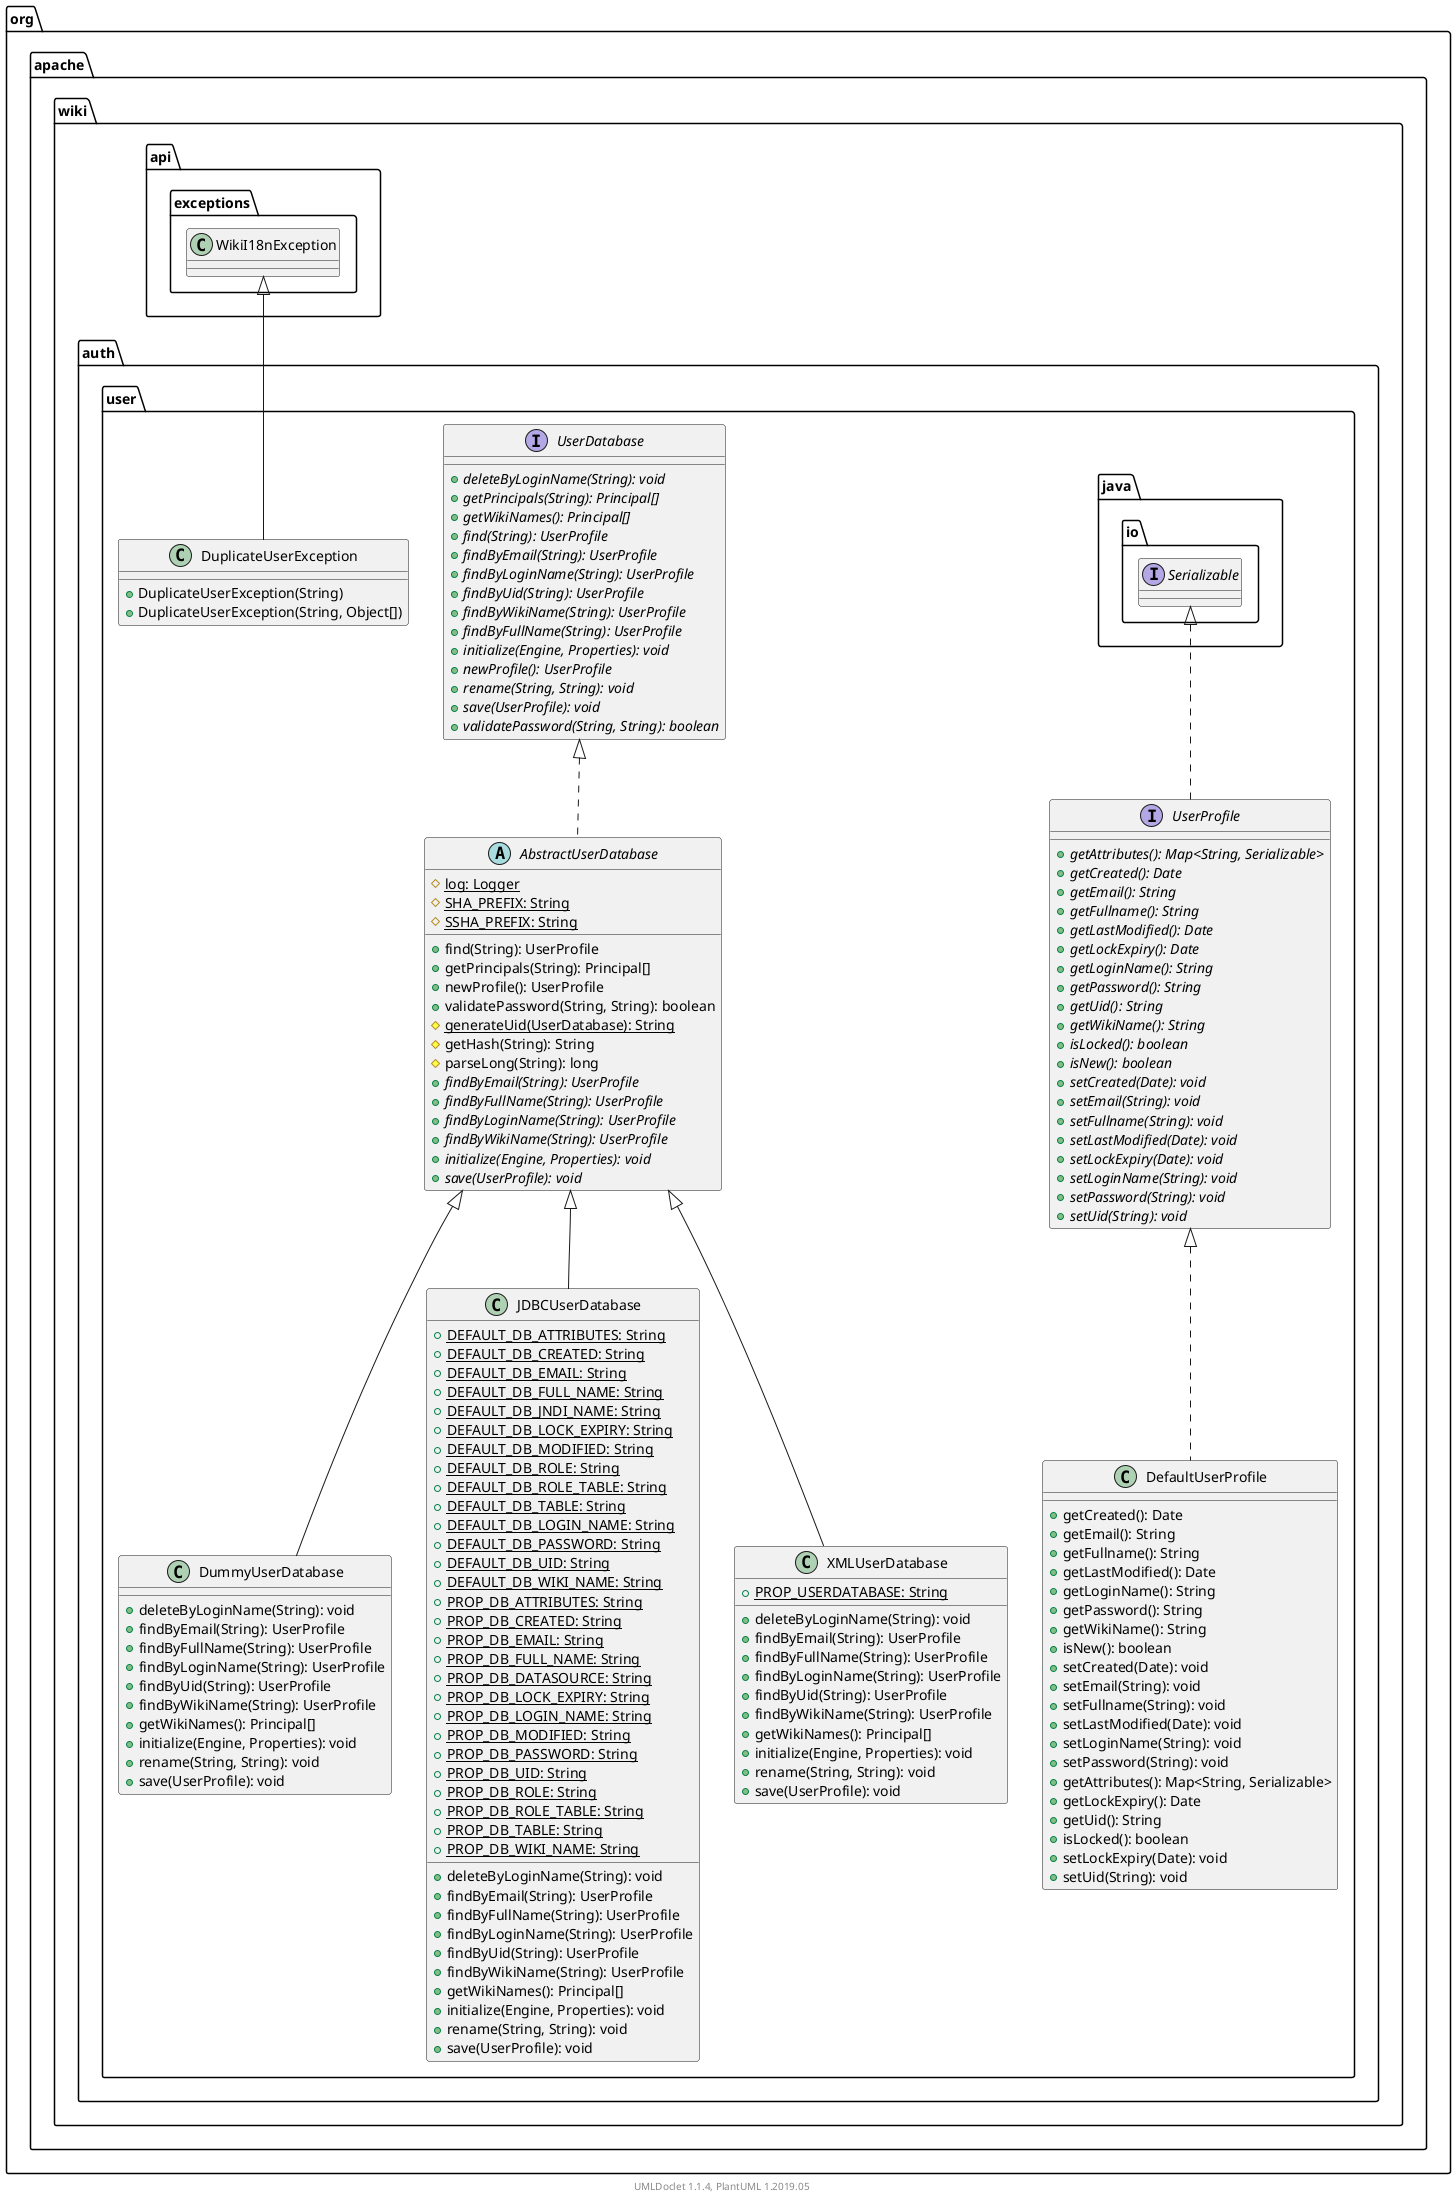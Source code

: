 @startuml

    namespace org.apache.wiki.auth.user {

        interface UserProfile [[UserProfile.html]] {
            {abstract} +getAttributes(): Map<String, Serializable>
            {abstract} +getCreated(): Date
            {abstract} +getEmail(): String
            {abstract} +getFullname(): String
            {abstract} +getLastModified(): Date
            {abstract} +getLockExpiry(): Date
            {abstract} +getLoginName(): String
            {abstract} +getPassword(): String
            {abstract} +getUid(): String
            {abstract} +getWikiName(): String
            {abstract} +isLocked(): boolean
            {abstract} +isNew(): boolean
            {abstract} +setCreated(Date): void
            {abstract} +setEmail(String): void
            {abstract} +setFullname(String): void
            {abstract} +setLastModified(Date): void
            {abstract} +setLockExpiry(Date): void
            {abstract} +setLoginName(String): void
            {abstract} +setPassword(String): void
            {abstract} +setUid(String): void
        }

        class DummyUserDatabase [[DummyUserDatabase.html]] {
            +deleteByLoginName(String): void
            +findByEmail(String): UserProfile
            +findByFullName(String): UserProfile
            +findByLoginName(String): UserProfile
            +findByUid(String): UserProfile
            +findByWikiName(String): UserProfile
            +getWikiNames(): Principal[]
            +initialize(Engine, Properties): void
            +rename(String, String): void
            +save(UserProfile): void
        }

        interface UserDatabase [[UserDatabase.html]] {
            {abstract} +deleteByLoginName(String): void
            {abstract} +getPrincipals(String): Principal[]
            {abstract} +getWikiNames(): Principal[]
            {abstract} +find(String): UserProfile
            {abstract} +findByEmail(String): UserProfile
            {abstract} +findByLoginName(String): UserProfile
            {abstract} +findByUid(String): UserProfile
            {abstract} +findByWikiName(String): UserProfile
            {abstract} +findByFullName(String): UserProfile
            {abstract} +initialize(Engine, Properties): void
            {abstract} +newProfile(): UserProfile
            {abstract} +rename(String, String): void
            {abstract} +save(UserProfile): void
            {abstract} +validatePassword(String, String): boolean
        }

        class DefaultUserProfile [[DefaultUserProfile.html]] {
            +getCreated(): Date
            +getEmail(): String
            +getFullname(): String
            +getLastModified(): Date
            +getLoginName(): String
            +getPassword(): String
            +getWikiName(): String
            +isNew(): boolean
            +setCreated(Date): void
            +setEmail(String): void
            +setFullname(String): void
            +setLastModified(Date): void
            +setLoginName(String): void
            +setPassword(String): void
            +getAttributes(): Map<String, Serializable>
            +getLockExpiry(): Date
            +getUid(): String
            +isLocked(): boolean
            +setLockExpiry(Date): void
            +setUid(String): void
        }

        abstract class AbstractUserDatabase [[AbstractUserDatabase.html]] {
            {static} #log: Logger
            {static} #SHA_PREFIX: String
            {static} #SSHA_PREFIX: String
            +find(String): UserProfile
            +getPrincipals(String): Principal[]
            +newProfile(): UserProfile
            +validatePassword(String, String): boolean
            {static} #generateUid(UserDatabase): String
            #getHash(String): String
            #parseLong(String): long
            {abstract} +findByEmail(String): UserProfile
            {abstract} +findByFullName(String): UserProfile
            {abstract} +findByLoginName(String): UserProfile
            {abstract} +findByWikiName(String): UserProfile
            {abstract} +initialize(Engine, Properties): void
            {abstract} +save(UserProfile): void
        }

        class JDBCUserDatabase [[JDBCUserDatabase.html]] {
            {static} +DEFAULT_DB_ATTRIBUTES: String
            {static} +DEFAULT_DB_CREATED: String
            {static} +DEFAULT_DB_EMAIL: String
            {static} +DEFAULT_DB_FULL_NAME: String
            {static} +DEFAULT_DB_JNDI_NAME: String
            {static} +DEFAULT_DB_LOCK_EXPIRY: String
            {static} +DEFAULT_DB_MODIFIED: String
            {static} +DEFAULT_DB_ROLE: String
            {static} +DEFAULT_DB_ROLE_TABLE: String
            {static} +DEFAULT_DB_TABLE: String
            {static} +DEFAULT_DB_LOGIN_NAME: String
            {static} +DEFAULT_DB_PASSWORD: String
            {static} +DEFAULT_DB_UID: String
            {static} +DEFAULT_DB_WIKI_NAME: String
            {static} +PROP_DB_ATTRIBUTES: String
            {static} +PROP_DB_CREATED: String
            {static} +PROP_DB_EMAIL: String
            {static} +PROP_DB_FULL_NAME: String
            {static} +PROP_DB_DATASOURCE: String
            {static} +PROP_DB_LOCK_EXPIRY: String
            {static} +PROP_DB_LOGIN_NAME: String
            {static} +PROP_DB_MODIFIED: String
            {static} +PROP_DB_PASSWORD: String
            {static} +PROP_DB_UID: String
            {static} +PROP_DB_ROLE: String
            {static} +PROP_DB_ROLE_TABLE: String
            {static} +PROP_DB_TABLE: String
            {static} +PROP_DB_WIKI_NAME: String
            +deleteByLoginName(String): void
            +findByEmail(String): UserProfile
            +findByFullName(String): UserProfile
            +findByLoginName(String): UserProfile
            +findByUid(String): UserProfile
            +findByWikiName(String): UserProfile
            +getWikiNames(): Principal[]
            +initialize(Engine, Properties): void
            +rename(String, String): void
            +save(UserProfile): void
        }

        class DuplicateUserException [[DuplicateUserException.html]] {
            +DuplicateUserException(String)
            +DuplicateUserException(String, Object[])
        }

        class XMLUserDatabase [[XMLUserDatabase.html]] {
            {static} +PROP_USERDATABASE: String
            +deleteByLoginName(String): void
            +findByEmail(String): UserProfile
            +findByFullName(String): UserProfile
            +findByLoginName(String): UserProfile
            +findByUid(String): UserProfile
            +findByWikiName(String): UserProfile
            +getWikiNames(): Principal[]
            +initialize(Engine, Properties): void
            +rename(String, String): void
            +save(UserProfile): void
        }

        interface java.io.Serializable
        java.io.Serializable <|.. UserProfile

        AbstractUserDatabase <|-- DummyUserDatabase

        UserProfile <|.. DefaultUserProfile

        UserDatabase <|.. AbstractUserDatabase

        AbstractUserDatabase <|-- JDBCUserDatabase

        class org.apache.wiki.api.exceptions.WikiI18nException
        org.apache.wiki.api.exceptions.WikiI18nException <|-- DuplicateUserException

        AbstractUserDatabase <|-- XMLUserDatabase

    }


    center footer UMLDoclet 1.1.4, PlantUML 1.2019.05
@enduml
